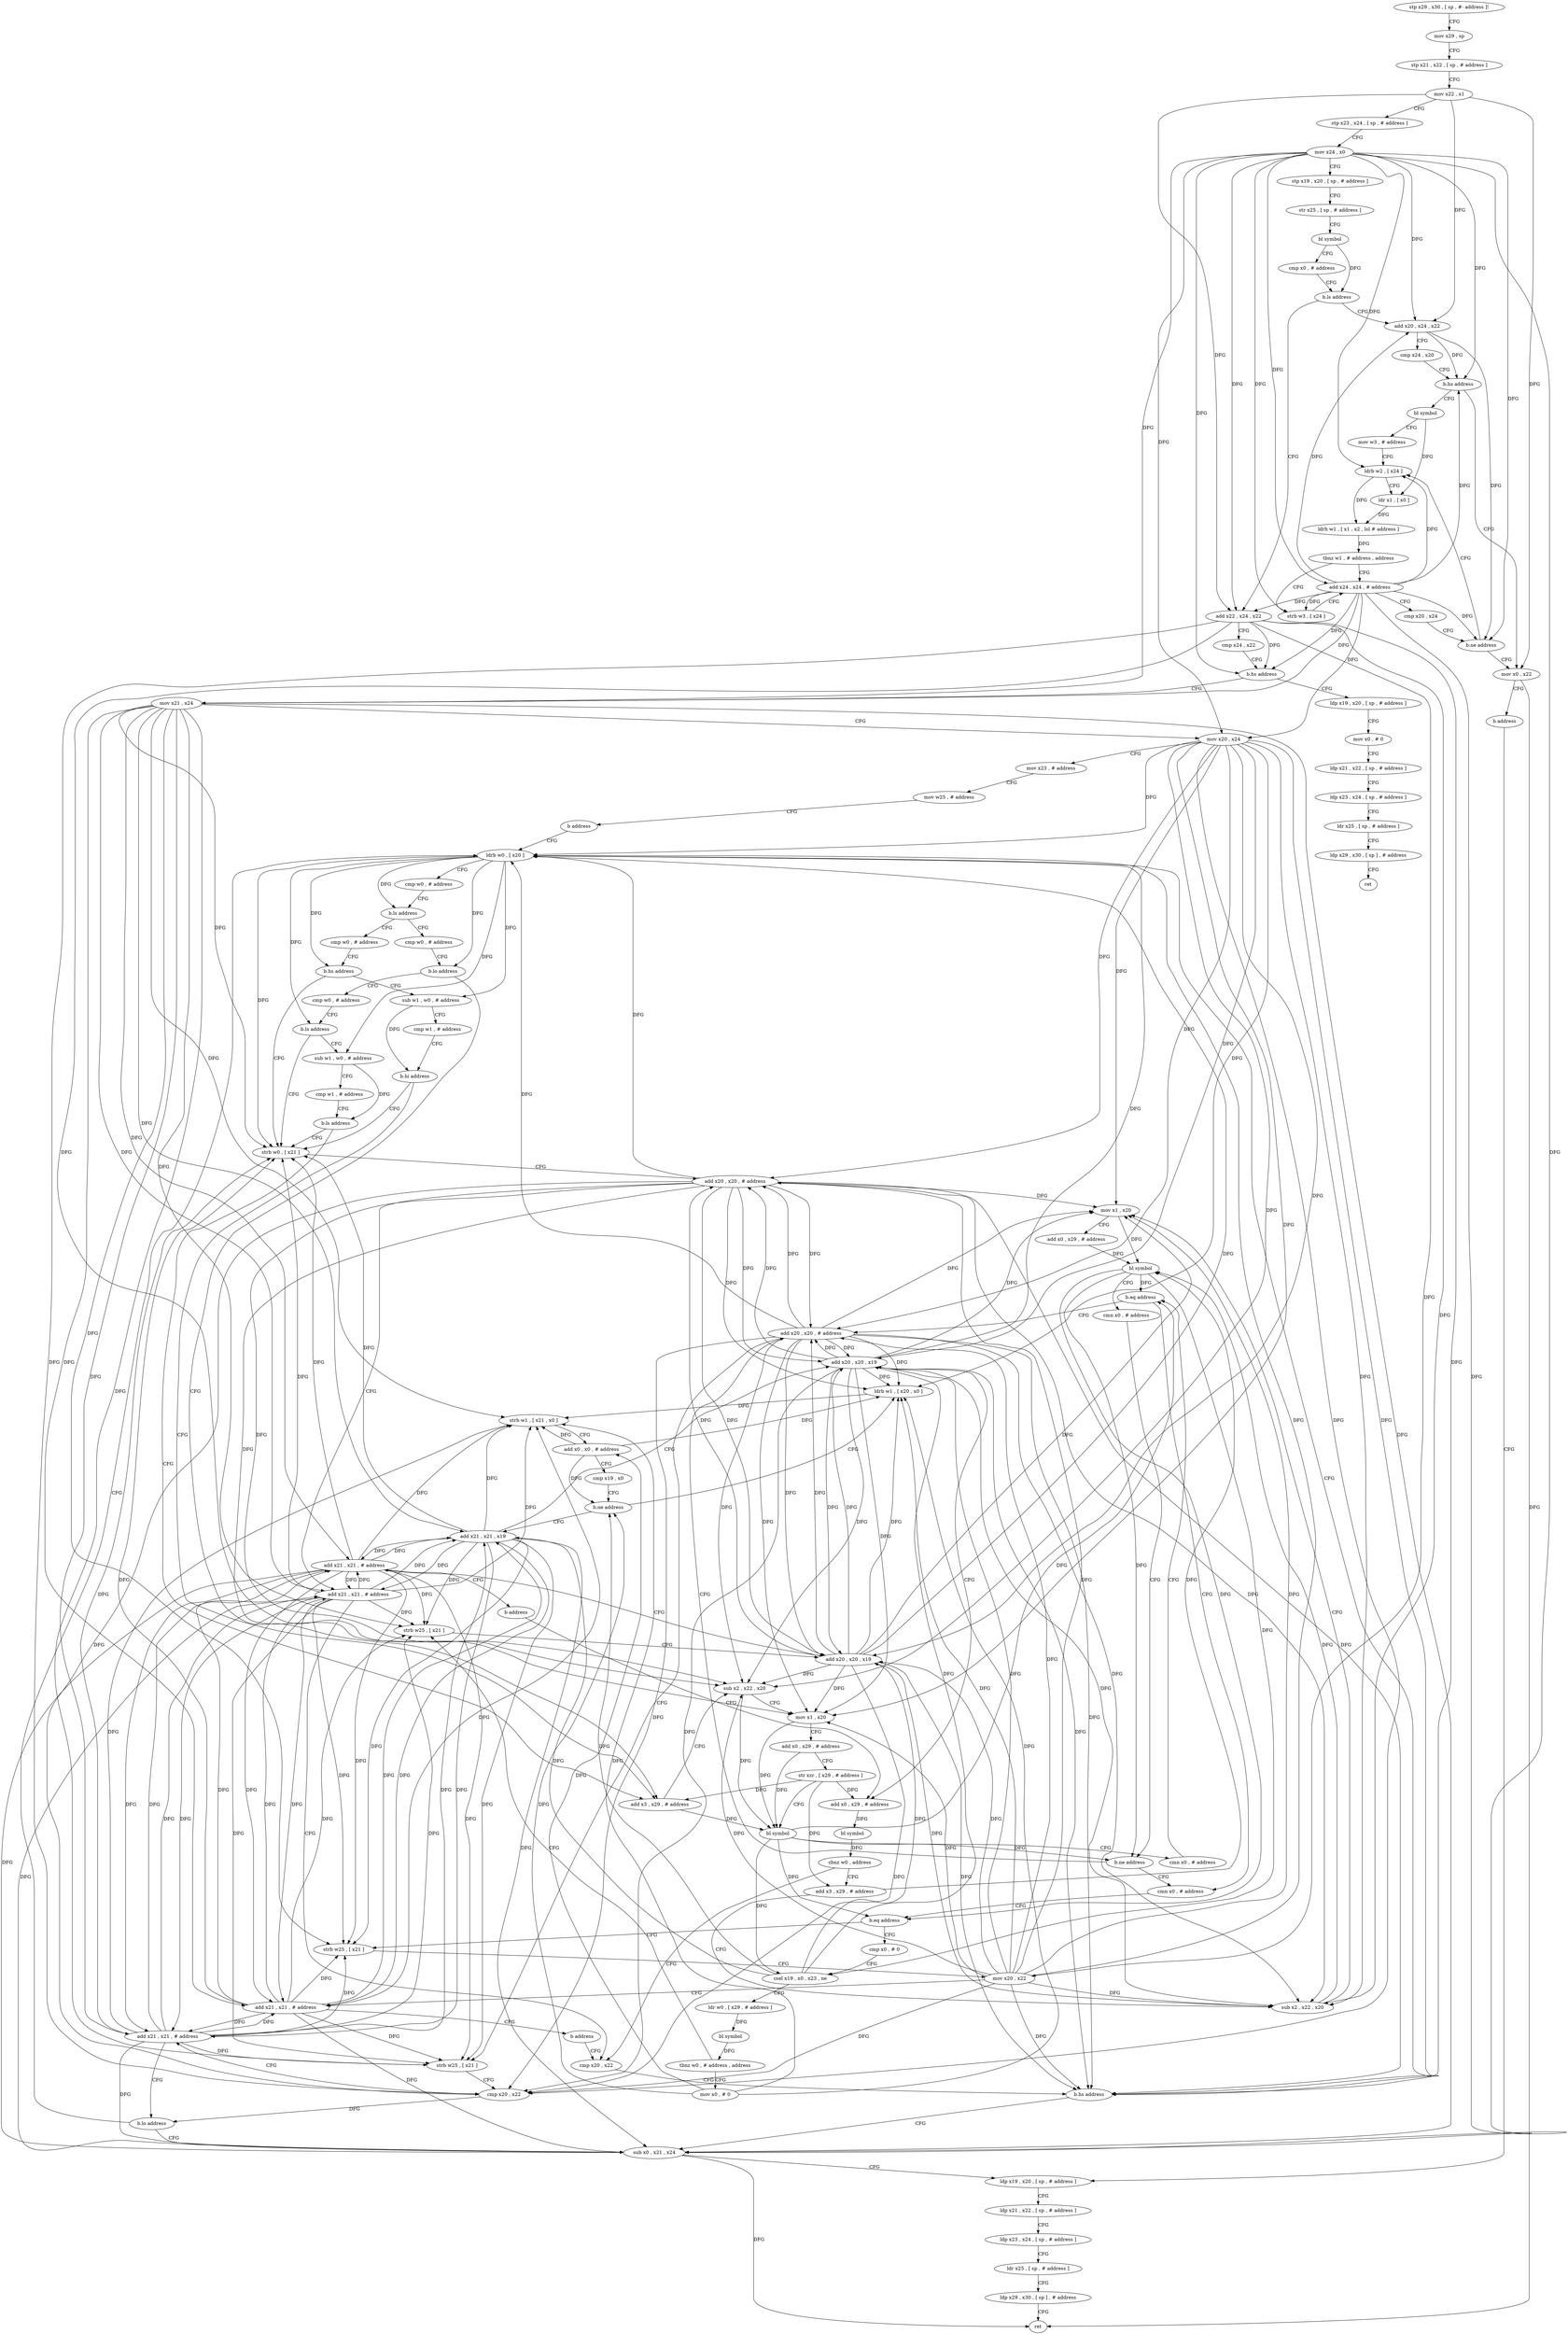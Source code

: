 digraph "func" {
"4268320" [label = "stp x29 , x30 , [ sp , #- address ]!" ]
"4268324" [label = "mov x29 , sp" ]
"4268328" [label = "stp x21 , x22 , [ sp , # address ]" ]
"4268332" [label = "mov x22 , x1" ]
"4268336" [label = "stp x23 , x24 , [ sp , # address ]" ]
"4268340" [label = "mov x24 , x0" ]
"4268344" [label = "stp x19 , x20 , [ sp , # address ]" ]
"4268348" [label = "str x25 , [ sp , # address ]" ]
"4268352" [label = "bl symbol" ]
"4268356" [label = "cmp x0 , # address" ]
"4268360" [label = "b.ls address" ]
"4268696" [label = "add x20 , x24 , x22" ]
"4268364" [label = "add x22 , x24 , x22" ]
"4268700" [label = "cmp x24 , x20" ]
"4268704" [label = "b.hs address" ]
"4268748" [label = "mov x0 , x22" ]
"4268708" [label = "bl symbol" ]
"4268368" [label = "cmp x24 , x22" ]
"4268372" [label = "b.hs address" ]
"4268756" [label = "ldp x19 , x20 , [ sp , # address ]" ]
"4268376" [label = "mov x21 , x24" ]
"4268752" [label = "b address" ]
"4268636" [label = "ldp x19 , x20 , [ sp , # address ]" ]
"4268712" [label = "mov w3 , # address" ]
"4268716" [label = "ldrb w2 , [ x24 ]" ]
"4268760" [label = "mov x0 , # 0" ]
"4268764" [label = "ldp x21 , x22 , [ sp , # address ]" ]
"4268768" [label = "ldp x23 , x24 , [ sp , # address ]" ]
"4268772" [label = "ldr x25 , [ sp , # address ]" ]
"4268776" [label = "ldp x29 , x30 , [ sp ] , # address" ]
"4268780" [label = "ret" ]
"4268380" [label = "mov x20 , x24" ]
"4268384" [label = "mov x23 , # address" ]
"4268388" [label = "mov w25 , # address" ]
"4268392" [label = "b address" ]
"4268440" [label = "ldrb w0 , [ x20 ]" ]
"4268640" [label = "ldp x21 , x22 , [ sp , # address ]" ]
"4268644" [label = "ldp x23 , x24 , [ sp , # address ]" ]
"4268648" [label = "ldr x25 , [ sp , # address ]" ]
"4268652" [label = "ldp x29 , x30 , [ sp ] , # address" ]
"4268656" [label = "ret" ]
"4268736" [label = "add x24 , x24 , # address" ]
"4268740" [label = "cmp x20 , x24" ]
"4268744" [label = "b.ne address" ]
"4268732" [label = "strb w3 , [ x24 ]" ]
"4268444" [label = "cmp w0 , # address" ]
"4268448" [label = "b.ls address" ]
"4268400" [label = "cmp w0 , # address" ]
"4268452" [label = "cmp w0 , # address" ]
"4268720" [label = "ldr x1 , [ x0 ]" ]
"4268724" [label = "ldrh w1 , [ x1 , x2 , lsl # address ]" ]
"4268728" [label = "tbnz w1 , # address , address" ]
"4268404" [label = "b.hs address" ]
"4268420" [label = "strb w0 , [ x21 ]" ]
"4268408" [label = "sub w1 , w0 , # address" ]
"4268456" [label = "b.lo address" ]
"4268480" [label = "add x3 , x29 , # address" ]
"4268460" [label = "cmp w0 , # address" ]
"4268424" [label = "add x20 , x20 , # address" ]
"4268428" [label = "add x21 , x21 , # address" ]
"4268432" [label = "cmp x20 , x22" ]
"4268412" [label = "cmp w1 , # address" ]
"4268416" [label = "b.hi address" ]
"4268484" [label = "sub x2 , x22 , x20" ]
"4268488" [label = "mov x1 , x20" ]
"4268492" [label = "add x0 , x29 , # address" ]
"4268496" [label = "str xzr , [ x29 , # address ]" ]
"4268500" [label = "bl symbol" ]
"4268504" [label = "cmn x0 , # address" ]
"4268508" [label = "b.eq address" ]
"4268612" [label = "add x20 , x20 , # address" ]
"4268512" [label = "cmn x0 , # address" ]
"4268464" [label = "b.ls address" ]
"4268468" [label = "sub w1 , w0 , # address" ]
"4268632" [label = "sub x0 , x21 , x24" ]
"4268616" [label = "strb w25 , [ x21 ]" ]
"4268620" [label = "cmp x20 , x22" ]
"4268624" [label = "add x21 , x21 , # address" ]
"4268628" [label = "b.lo address" ]
"4268516" [label = "b.eq address" ]
"4268680" [label = "strb w25 , [ x21 ]" ]
"4268520" [label = "cmp x0 , # 0" ]
"4268472" [label = "cmp w1 , # address" ]
"4268476" [label = "b.ls address" ]
"4268684" [label = "mov x20 , x22" ]
"4268688" [label = "add x21 , x21 , # address" ]
"4268692" [label = "b address" ]
"4268524" [label = "csel x19 , x0 , x23 , ne" ]
"4268528" [label = "ldr w0 , [ x29 , # address ]" ]
"4268532" [label = "bl symbol" ]
"4268536" [label = "tbnz w0 , # address , address" ]
"4268664" [label = "strb w25 , [ x21 ]" ]
"4268540" [label = "mov x0 , # 0" ]
"4268436" [label = "b.hs address" ]
"4268668" [label = "add x20 , x20 , x19" ]
"4268672" [label = "add x21 , x21 , # address" ]
"4268676" [label = "b address" ]
"4268572" [label = "add x0 , x29 , # address" ]
"4268544" [label = "ldrb w1 , [ x20 , x0 ]" ]
"4268576" [label = "bl symbol" ]
"4268580" [label = "cbnz w0 , address" ]
"4268584" [label = "add x3 , x29 , # address" ]
"4268548" [label = "strb w1 , [ x21 , x0 ]" ]
"4268552" [label = "add x0 , x0 , # address" ]
"4268556" [label = "cmp x19 , x0" ]
"4268560" [label = "b.ne address" ]
"4268564" [label = "add x21 , x21 , x19" ]
"4268568" [label = "add x20 , x20 , x19" ]
"4268588" [label = "sub x2 , x22 , x20" ]
"4268592" [label = "mov x1 , x20" ]
"4268596" [label = "add x0 , x29 , # address" ]
"4268600" [label = "bl symbol" ]
"4268604" [label = "cmn x0 , # address" ]
"4268608" [label = "b.ne address" ]
"4268320" -> "4268324" [ label = "CFG" ]
"4268324" -> "4268328" [ label = "CFG" ]
"4268328" -> "4268332" [ label = "CFG" ]
"4268332" -> "4268336" [ label = "CFG" ]
"4268332" -> "4268696" [ label = "DFG" ]
"4268332" -> "4268364" [ label = "DFG" ]
"4268332" -> "4268748" [ label = "DFG" ]
"4268336" -> "4268340" [ label = "CFG" ]
"4268340" -> "4268344" [ label = "CFG" ]
"4268340" -> "4268696" [ label = "DFG" ]
"4268340" -> "4268704" [ label = "DFG" ]
"4268340" -> "4268364" [ label = "DFG" ]
"4268340" -> "4268372" [ label = "DFG" ]
"4268340" -> "4268376" [ label = "DFG" ]
"4268340" -> "4268380" [ label = "DFG" ]
"4268340" -> "4268716" [ label = "DFG" ]
"4268340" -> "4268736" [ label = "DFG" ]
"4268340" -> "4268744" [ label = "DFG" ]
"4268340" -> "4268732" [ label = "DFG" ]
"4268340" -> "4268632" [ label = "DFG" ]
"4268344" -> "4268348" [ label = "CFG" ]
"4268348" -> "4268352" [ label = "CFG" ]
"4268352" -> "4268356" [ label = "CFG" ]
"4268352" -> "4268360" [ label = "DFG" ]
"4268356" -> "4268360" [ label = "CFG" ]
"4268360" -> "4268696" [ label = "CFG" ]
"4268360" -> "4268364" [ label = "CFG" ]
"4268696" -> "4268700" [ label = "CFG" ]
"4268696" -> "4268704" [ label = "DFG" ]
"4268696" -> "4268744" [ label = "DFG" ]
"4268364" -> "4268368" [ label = "CFG" ]
"4268364" -> "4268372" [ label = "DFG" ]
"4268364" -> "4268484" [ label = "DFG" ]
"4268364" -> "4268436" [ label = "DFG" ]
"4268364" -> "4268620" [ label = "DFG" ]
"4268364" -> "4268684" [ label = "DFG" ]
"4268364" -> "4268588" [ label = "DFG" ]
"4268700" -> "4268704" [ label = "CFG" ]
"4268704" -> "4268748" [ label = "CFG" ]
"4268704" -> "4268708" [ label = "CFG" ]
"4268748" -> "4268752" [ label = "CFG" ]
"4268748" -> "4268656" [ label = "DFG" ]
"4268708" -> "4268712" [ label = "CFG" ]
"4268708" -> "4268720" [ label = "DFG" ]
"4268368" -> "4268372" [ label = "CFG" ]
"4268372" -> "4268756" [ label = "CFG" ]
"4268372" -> "4268376" [ label = "CFG" ]
"4268756" -> "4268760" [ label = "CFG" ]
"4268376" -> "4268380" [ label = "CFG" ]
"4268376" -> "4268420" [ label = "DFG" ]
"4268376" -> "4268428" [ label = "DFG" ]
"4268376" -> "4268616" [ label = "DFG" ]
"4268376" -> "4268624" [ label = "DFG" ]
"4268376" -> "4268632" [ label = "DFG" ]
"4268376" -> "4268680" [ label = "DFG" ]
"4268376" -> "4268688" [ label = "DFG" ]
"4268376" -> "4268664" [ label = "DFG" ]
"4268376" -> "4268672" [ label = "DFG" ]
"4268376" -> "4268548" [ label = "DFG" ]
"4268376" -> "4268564" [ label = "DFG" ]
"4268752" -> "4268636" [ label = "CFG" ]
"4268636" -> "4268640" [ label = "CFG" ]
"4268712" -> "4268716" [ label = "CFG" ]
"4268716" -> "4268720" [ label = "CFG" ]
"4268716" -> "4268724" [ label = "DFG" ]
"4268760" -> "4268764" [ label = "CFG" ]
"4268764" -> "4268768" [ label = "CFG" ]
"4268768" -> "4268772" [ label = "CFG" ]
"4268772" -> "4268776" [ label = "CFG" ]
"4268776" -> "4268780" [ label = "CFG" ]
"4268380" -> "4268384" [ label = "CFG" ]
"4268380" -> "4268440" [ label = "DFG" ]
"4268380" -> "4268424" [ label = "DFG" ]
"4268380" -> "4268484" [ label = "DFG" ]
"4268380" -> "4268488" [ label = "DFG" ]
"4268380" -> "4268436" [ label = "DFG" ]
"4268380" -> "4268612" [ label = "DFG" ]
"4268380" -> "4268620" [ label = "DFG" ]
"4268380" -> "4268668" [ label = "DFG" ]
"4268380" -> "4268544" [ label = "DFG" ]
"4268380" -> "4268588" [ label = "DFG" ]
"4268380" -> "4268592" [ label = "DFG" ]
"4268380" -> "4268568" [ label = "DFG" ]
"4268384" -> "4268388" [ label = "CFG" ]
"4268388" -> "4268392" [ label = "CFG" ]
"4268392" -> "4268440" [ label = "CFG" ]
"4268440" -> "4268444" [ label = "CFG" ]
"4268440" -> "4268448" [ label = "DFG" ]
"4268440" -> "4268404" [ label = "DFG" ]
"4268440" -> "4268456" [ label = "DFG" ]
"4268440" -> "4268420" [ label = "DFG" ]
"4268440" -> "4268408" [ label = "DFG" ]
"4268440" -> "4268464" [ label = "DFG" ]
"4268440" -> "4268468" [ label = "DFG" ]
"4268640" -> "4268644" [ label = "CFG" ]
"4268644" -> "4268648" [ label = "CFG" ]
"4268648" -> "4268652" [ label = "CFG" ]
"4268652" -> "4268656" [ label = "CFG" ]
"4268736" -> "4268740" [ label = "CFG" ]
"4268736" -> "4268376" [ label = "DFG" ]
"4268736" -> "4268380" [ label = "DFG" ]
"4268736" -> "4268716" [ label = "DFG" ]
"4268736" -> "4268696" [ label = "DFG" ]
"4268736" -> "4268704" [ label = "DFG" ]
"4268736" -> "4268364" [ label = "DFG" ]
"4268736" -> "4268372" [ label = "DFG" ]
"4268736" -> "4268744" [ label = "DFG" ]
"4268736" -> "4268732" [ label = "DFG" ]
"4268736" -> "4268632" [ label = "DFG" ]
"4268740" -> "4268744" [ label = "CFG" ]
"4268744" -> "4268716" [ label = "CFG" ]
"4268744" -> "4268748" [ label = "CFG" ]
"4268732" -> "4268736" [ label = "CFG" ]
"4268444" -> "4268448" [ label = "CFG" ]
"4268448" -> "4268400" [ label = "CFG" ]
"4268448" -> "4268452" [ label = "CFG" ]
"4268400" -> "4268404" [ label = "CFG" ]
"4268452" -> "4268456" [ label = "CFG" ]
"4268720" -> "4268724" [ label = "DFG" ]
"4268724" -> "4268728" [ label = "DFG" ]
"4268728" -> "4268736" [ label = "CFG" ]
"4268728" -> "4268732" [ label = "CFG" ]
"4268404" -> "4268420" [ label = "CFG" ]
"4268404" -> "4268408" [ label = "CFG" ]
"4268420" -> "4268424" [ label = "CFG" ]
"4268408" -> "4268412" [ label = "CFG" ]
"4268408" -> "4268416" [ label = "DFG" ]
"4268456" -> "4268480" [ label = "CFG" ]
"4268456" -> "4268460" [ label = "CFG" ]
"4268480" -> "4268484" [ label = "CFG" ]
"4268480" -> "4268500" [ label = "DFG" ]
"4268460" -> "4268464" [ label = "CFG" ]
"4268424" -> "4268428" [ label = "CFG" ]
"4268424" -> "4268440" [ label = "DFG" ]
"4268424" -> "4268484" [ label = "DFG" ]
"4268424" -> "4268488" [ label = "DFG" ]
"4268424" -> "4268436" [ label = "DFG" ]
"4268424" -> "4268612" [ label = "DFG" ]
"4268424" -> "4268620" [ label = "DFG" ]
"4268424" -> "4268668" [ label = "DFG" ]
"4268424" -> "4268544" [ label = "DFG" ]
"4268424" -> "4268588" [ label = "DFG" ]
"4268424" -> "4268592" [ label = "DFG" ]
"4268424" -> "4268568" [ label = "DFG" ]
"4268428" -> "4268432" [ label = "CFG" ]
"4268428" -> "4268420" [ label = "DFG" ]
"4268428" -> "4268616" [ label = "DFG" ]
"4268428" -> "4268624" [ label = "DFG" ]
"4268428" -> "4268632" [ label = "DFG" ]
"4268428" -> "4268680" [ label = "DFG" ]
"4268428" -> "4268688" [ label = "DFG" ]
"4268428" -> "4268664" [ label = "DFG" ]
"4268428" -> "4268672" [ label = "DFG" ]
"4268428" -> "4268548" [ label = "DFG" ]
"4268428" -> "4268564" [ label = "DFG" ]
"4268432" -> "4268436" [ label = "CFG" ]
"4268412" -> "4268416" [ label = "CFG" ]
"4268416" -> "4268480" [ label = "CFG" ]
"4268416" -> "4268420" [ label = "CFG" ]
"4268484" -> "4268488" [ label = "CFG" ]
"4268484" -> "4268500" [ label = "DFG" ]
"4268488" -> "4268492" [ label = "CFG" ]
"4268488" -> "4268500" [ label = "DFG" ]
"4268492" -> "4268496" [ label = "CFG" ]
"4268492" -> "4268500" [ label = "DFG" ]
"4268496" -> "4268500" [ label = "CFG" ]
"4268496" -> "4268480" [ label = "DFG" ]
"4268496" -> "4268572" [ label = "DFG" ]
"4268496" -> "4268584" [ label = "DFG" ]
"4268500" -> "4268504" [ label = "CFG" ]
"4268500" -> "4268508" [ label = "DFG" ]
"4268500" -> "4268516" [ label = "DFG" ]
"4268500" -> "4268524" [ label = "DFG" ]
"4268500" -> "4268608" [ label = "DFG" ]
"4268504" -> "4268508" [ label = "CFG" ]
"4268508" -> "4268612" [ label = "CFG" ]
"4268508" -> "4268512" [ label = "CFG" ]
"4268612" -> "4268616" [ label = "CFG" ]
"4268612" -> "4268440" [ label = "DFG" ]
"4268612" -> "4268424" [ label = "DFG" ]
"4268612" -> "4268484" [ label = "DFG" ]
"4268612" -> "4268488" [ label = "DFG" ]
"4268612" -> "4268436" [ label = "DFG" ]
"4268612" -> "4268620" [ label = "DFG" ]
"4268612" -> "4268668" [ label = "DFG" ]
"4268612" -> "4268544" [ label = "DFG" ]
"4268612" -> "4268588" [ label = "DFG" ]
"4268612" -> "4268592" [ label = "DFG" ]
"4268612" -> "4268568" [ label = "DFG" ]
"4268512" -> "4268516" [ label = "CFG" ]
"4268464" -> "4268420" [ label = "CFG" ]
"4268464" -> "4268468" [ label = "CFG" ]
"4268468" -> "4268472" [ label = "CFG" ]
"4268468" -> "4268476" [ label = "DFG" ]
"4268632" -> "4268636" [ label = "CFG" ]
"4268632" -> "4268656" [ label = "DFG" ]
"4268616" -> "4268620" [ label = "CFG" ]
"4268620" -> "4268624" [ label = "CFG" ]
"4268620" -> "4268628" [ label = "DFG" ]
"4268624" -> "4268628" [ label = "CFG" ]
"4268624" -> "4268428" [ label = "DFG" ]
"4268624" -> "4268616" [ label = "DFG" ]
"4268624" -> "4268420" [ label = "DFG" ]
"4268624" -> "4268632" [ label = "DFG" ]
"4268624" -> "4268680" [ label = "DFG" ]
"4268624" -> "4268688" [ label = "DFG" ]
"4268624" -> "4268664" [ label = "DFG" ]
"4268624" -> "4268672" [ label = "DFG" ]
"4268624" -> "4268548" [ label = "DFG" ]
"4268624" -> "4268564" [ label = "DFG" ]
"4268628" -> "4268440" [ label = "CFG" ]
"4268628" -> "4268632" [ label = "CFG" ]
"4268516" -> "4268680" [ label = "CFG" ]
"4268516" -> "4268520" [ label = "CFG" ]
"4268680" -> "4268684" [ label = "CFG" ]
"4268520" -> "4268524" [ label = "CFG" ]
"4268472" -> "4268476" [ label = "CFG" ]
"4268476" -> "4268420" [ label = "CFG" ]
"4268476" -> "4268480" [ label = "CFG" ]
"4268684" -> "4268688" [ label = "CFG" ]
"4268684" -> "4268440" [ label = "DFG" ]
"4268684" -> "4268424" [ label = "DFG" ]
"4268684" -> "4268484" [ label = "DFG" ]
"4268684" -> "4268488" [ label = "DFG" ]
"4268684" -> "4268612" [ label = "DFG" ]
"4268684" -> "4268436" [ label = "DFG" ]
"4268684" -> "4268620" [ label = "DFG" ]
"4268684" -> "4268668" [ label = "DFG" ]
"4268684" -> "4268544" [ label = "DFG" ]
"4268684" -> "4268588" [ label = "DFG" ]
"4268684" -> "4268592" [ label = "DFG" ]
"4268684" -> "4268568" [ label = "DFG" ]
"4268688" -> "4268692" [ label = "CFG" ]
"4268688" -> "4268428" [ label = "DFG" ]
"4268688" -> "4268616" [ label = "DFG" ]
"4268688" -> "4268624" [ label = "DFG" ]
"4268688" -> "4268680" [ label = "DFG" ]
"4268688" -> "4268420" [ label = "DFG" ]
"4268688" -> "4268632" [ label = "DFG" ]
"4268688" -> "4268664" [ label = "DFG" ]
"4268688" -> "4268672" [ label = "DFG" ]
"4268688" -> "4268548" [ label = "DFG" ]
"4268688" -> "4268564" [ label = "DFG" ]
"4268692" -> "4268432" [ label = "CFG" ]
"4268524" -> "4268528" [ label = "CFG" ]
"4268524" -> "4268668" [ label = "DFG" ]
"4268524" -> "4268560" [ label = "DFG" ]
"4268524" -> "4268564" [ label = "DFG" ]
"4268524" -> "4268568" [ label = "DFG" ]
"4268528" -> "4268532" [ label = "DFG" ]
"4268532" -> "4268536" [ label = "DFG" ]
"4268536" -> "4268664" [ label = "CFG" ]
"4268536" -> "4268540" [ label = "CFG" ]
"4268664" -> "4268668" [ label = "CFG" ]
"4268540" -> "4268544" [ label = "DFG" ]
"4268540" -> "4268548" [ label = "DFG" ]
"4268540" -> "4268552" [ label = "DFG" ]
"4268540" -> "4268560" [ label = "DFG" ]
"4268436" -> "4268632" [ label = "CFG" ]
"4268436" -> "4268440" [ label = "CFG" ]
"4268668" -> "4268672" [ label = "CFG" ]
"4268668" -> "4268440" [ label = "DFG" ]
"4268668" -> "4268424" [ label = "DFG" ]
"4268668" -> "4268484" [ label = "DFG" ]
"4268668" -> "4268488" [ label = "DFG" ]
"4268668" -> "4268612" [ label = "DFG" ]
"4268668" -> "4268436" [ label = "DFG" ]
"4268668" -> "4268620" [ label = "DFG" ]
"4268668" -> "4268544" [ label = "DFG" ]
"4268668" -> "4268588" [ label = "DFG" ]
"4268668" -> "4268592" [ label = "DFG" ]
"4268668" -> "4268568" [ label = "DFG" ]
"4268672" -> "4268676" [ label = "CFG" ]
"4268672" -> "4268428" [ label = "DFG" ]
"4268672" -> "4268616" [ label = "DFG" ]
"4268672" -> "4268624" [ label = "DFG" ]
"4268672" -> "4268680" [ label = "DFG" ]
"4268672" -> "4268688" [ label = "DFG" ]
"4268672" -> "4268664" [ label = "DFG" ]
"4268672" -> "4268420" [ label = "DFG" ]
"4268672" -> "4268632" [ label = "DFG" ]
"4268672" -> "4268548" [ label = "DFG" ]
"4268672" -> "4268564" [ label = "DFG" ]
"4268676" -> "4268572" [ label = "CFG" ]
"4268572" -> "4268576" [ label = "DFG" ]
"4268544" -> "4268548" [ label = "DFG" ]
"4268576" -> "4268580" [ label = "DFG" ]
"4268580" -> "4268432" [ label = "CFG" ]
"4268580" -> "4268584" [ label = "CFG" ]
"4268584" -> "4268588" [ label = "CFG" ]
"4268584" -> "4268600" [ label = "DFG" ]
"4268548" -> "4268552" [ label = "CFG" ]
"4268552" -> "4268556" [ label = "CFG" ]
"4268552" -> "4268544" [ label = "DFG" ]
"4268552" -> "4268548" [ label = "DFG" ]
"4268552" -> "4268560" [ label = "DFG" ]
"4268556" -> "4268560" [ label = "CFG" ]
"4268560" -> "4268544" [ label = "CFG" ]
"4268560" -> "4268564" [ label = "CFG" ]
"4268564" -> "4268568" [ label = "CFG" ]
"4268564" -> "4268428" [ label = "DFG" ]
"4268564" -> "4268616" [ label = "DFG" ]
"4268564" -> "4268624" [ label = "DFG" ]
"4268564" -> "4268680" [ label = "DFG" ]
"4268564" -> "4268688" [ label = "DFG" ]
"4268564" -> "4268664" [ label = "DFG" ]
"4268564" -> "4268672" [ label = "DFG" ]
"4268564" -> "4268420" [ label = "DFG" ]
"4268564" -> "4268632" [ label = "DFG" ]
"4268564" -> "4268548" [ label = "DFG" ]
"4268568" -> "4268572" [ label = "CFG" ]
"4268568" -> "4268440" [ label = "DFG" ]
"4268568" -> "4268424" [ label = "DFG" ]
"4268568" -> "4268484" [ label = "DFG" ]
"4268568" -> "4268488" [ label = "DFG" ]
"4268568" -> "4268612" [ label = "DFG" ]
"4268568" -> "4268588" [ label = "DFG" ]
"4268568" -> "4268592" [ label = "DFG" ]
"4268568" -> "4268436" [ label = "DFG" ]
"4268568" -> "4268620" [ label = "DFG" ]
"4268568" -> "4268668" [ label = "DFG" ]
"4268568" -> "4268544" [ label = "DFG" ]
"4268588" -> "4268592" [ label = "CFG" ]
"4268588" -> "4268600" [ label = "DFG" ]
"4268592" -> "4268596" [ label = "CFG" ]
"4268592" -> "4268600" [ label = "DFG" ]
"4268596" -> "4268600" [ label = "DFG" ]
"4268600" -> "4268604" [ label = "CFG" ]
"4268600" -> "4268508" [ label = "DFG" ]
"4268600" -> "4268516" [ label = "DFG" ]
"4268600" -> "4268524" [ label = "DFG" ]
"4268600" -> "4268608" [ label = "DFG" ]
"4268604" -> "4268608" [ label = "CFG" ]
"4268608" -> "4268512" [ label = "CFG" ]
"4268608" -> "4268612" [ label = "CFG" ]
}
